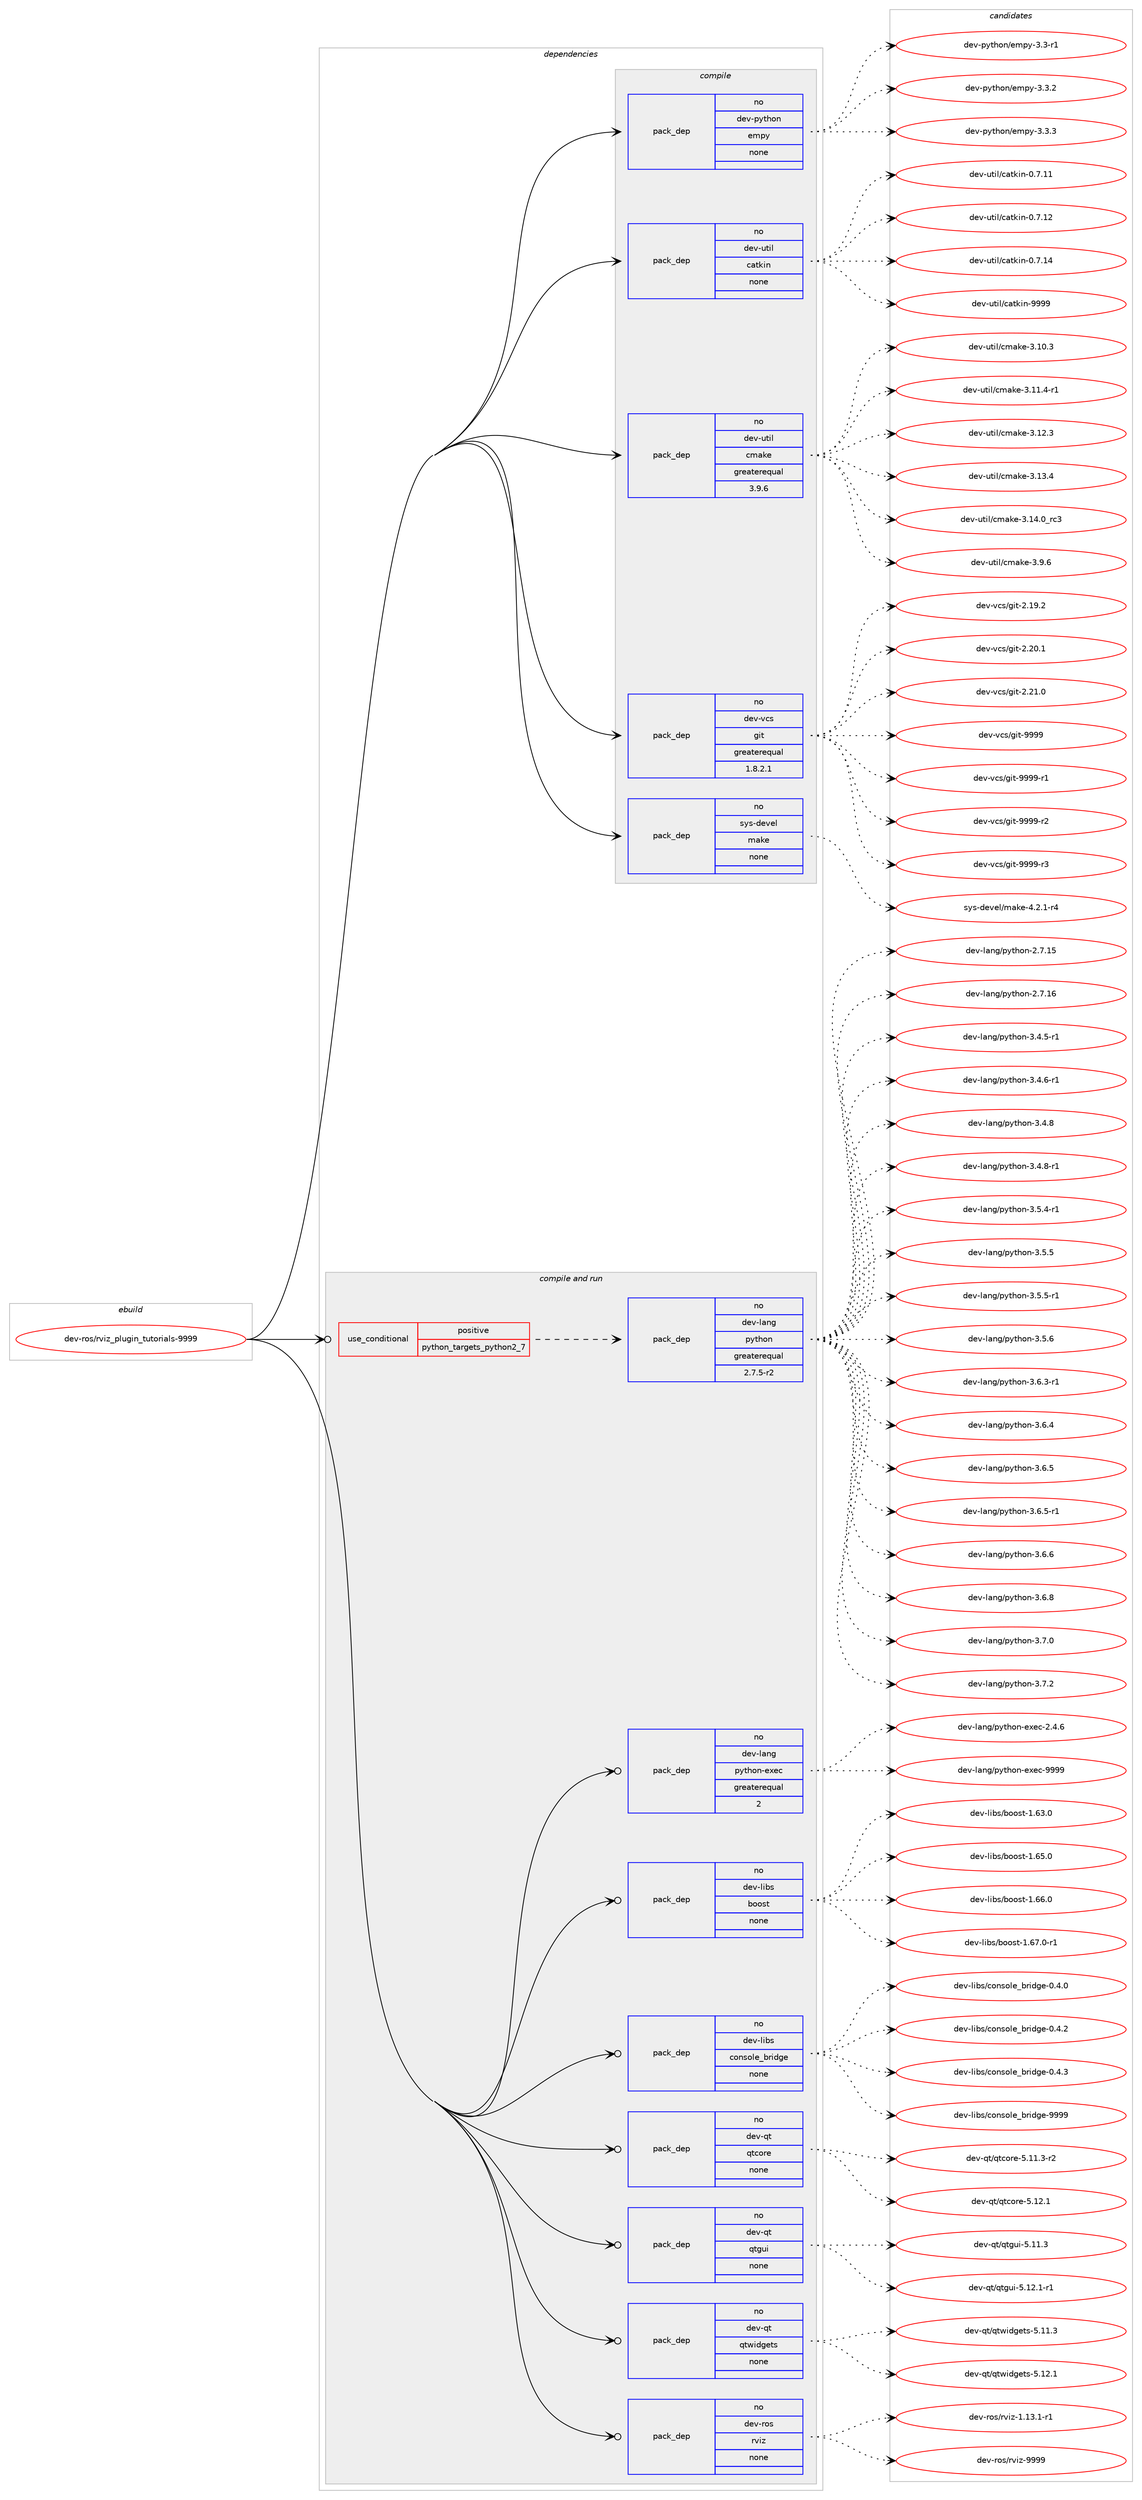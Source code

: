digraph prolog {

# *************
# Graph options
# *************

newrank=true;
concentrate=true;
compound=true;
graph [rankdir=LR,fontname=Helvetica,fontsize=10,ranksep=1.5];#, ranksep=2.5, nodesep=0.2];
edge  [arrowhead=vee];
node  [fontname=Helvetica,fontsize=10];

# **********
# The ebuild
# **********

subgraph cluster_leftcol {
color=gray;
rank=same;
label=<<i>ebuild</i>>;
id [label="dev-ros/rviz_plugin_tutorials-9999", color=red, width=4, href="../dev-ros/rviz_plugin_tutorials-9999.svg"];
}

# ****************
# The dependencies
# ****************

subgraph cluster_midcol {
color=gray;
label=<<i>dependencies</i>>;
subgraph cluster_compile {
fillcolor="#eeeeee";
style=filled;
label=<<i>compile</i>>;
subgraph pack1056616 {
dependency1470593 [label=<<TABLE BORDER="0" CELLBORDER="1" CELLSPACING="0" CELLPADDING="4" WIDTH="220"><TR><TD ROWSPAN="6" CELLPADDING="30">pack_dep</TD></TR><TR><TD WIDTH="110">no</TD></TR><TR><TD>dev-python</TD></TR><TR><TD>empy</TD></TR><TR><TD>none</TD></TR><TR><TD></TD></TR></TABLE>>, shape=none, color=blue];
}
id:e -> dependency1470593:w [weight=20,style="solid",arrowhead="vee"];
subgraph pack1056617 {
dependency1470594 [label=<<TABLE BORDER="0" CELLBORDER="1" CELLSPACING="0" CELLPADDING="4" WIDTH="220"><TR><TD ROWSPAN="6" CELLPADDING="30">pack_dep</TD></TR><TR><TD WIDTH="110">no</TD></TR><TR><TD>dev-util</TD></TR><TR><TD>catkin</TD></TR><TR><TD>none</TD></TR><TR><TD></TD></TR></TABLE>>, shape=none, color=blue];
}
id:e -> dependency1470594:w [weight=20,style="solid",arrowhead="vee"];
subgraph pack1056618 {
dependency1470595 [label=<<TABLE BORDER="0" CELLBORDER="1" CELLSPACING="0" CELLPADDING="4" WIDTH="220"><TR><TD ROWSPAN="6" CELLPADDING="30">pack_dep</TD></TR><TR><TD WIDTH="110">no</TD></TR><TR><TD>dev-util</TD></TR><TR><TD>cmake</TD></TR><TR><TD>greaterequal</TD></TR><TR><TD>3.9.6</TD></TR></TABLE>>, shape=none, color=blue];
}
id:e -> dependency1470595:w [weight=20,style="solid",arrowhead="vee"];
subgraph pack1056619 {
dependency1470596 [label=<<TABLE BORDER="0" CELLBORDER="1" CELLSPACING="0" CELLPADDING="4" WIDTH="220"><TR><TD ROWSPAN="6" CELLPADDING="30">pack_dep</TD></TR><TR><TD WIDTH="110">no</TD></TR><TR><TD>dev-vcs</TD></TR><TR><TD>git</TD></TR><TR><TD>greaterequal</TD></TR><TR><TD>1.8.2.1</TD></TR></TABLE>>, shape=none, color=blue];
}
id:e -> dependency1470596:w [weight=20,style="solid",arrowhead="vee"];
subgraph pack1056620 {
dependency1470597 [label=<<TABLE BORDER="0" CELLBORDER="1" CELLSPACING="0" CELLPADDING="4" WIDTH="220"><TR><TD ROWSPAN="6" CELLPADDING="30">pack_dep</TD></TR><TR><TD WIDTH="110">no</TD></TR><TR><TD>sys-devel</TD></TR><TR><TD>make</TD></TR><TR><TD>none</TD></TR><TR><TD></TD></TR></TABLE>>, shape=none, color=blue];
}
id:e -> dependency1470597:w [weight=20,style="solid",arrowhead="vee"];
}
subgraph cluster_compileandrun {
fillcolor="#eeeeee";
style=filled;
label=<<i>compile and run</i>>;
subgraph cond390587 {
dependency1470598 [label=<<TABLE BORDER="0" CELLBORDER="1" CELLSPACING="0" CELLPADDING="4"><TR><TD ROWSPAN="3" CELLPADDING="10">use_conditional</TD></TR><TR><TD>positive</TD></TR><TR><TD>python_targets_python2_7</TD></TR></TABLE>>, shape=none, color=red];
subgraph pack1056621 {
dependency1470599 [label=<<TABLE BORDER="0" CELLBORDER="1" CELLSPACING="0" CELLPADDING="4" WIDTH="220"><TR><TD ROWSPAN="6" CELLPADDING="30">pack_dep</TD></TR><TR><TD WIDTH="110">no</TD></TR><TR><TD>dev-lang</TD></TR><TR><TD>python</TD></TR><TR><TD>greaterequal</TD></TR><TR><TD>2.7.5-r2</TD></TR></TABLE>>, shape=none, color=blue];
}
dependency1470598:e -> dependency1470599:w [weight=20,style="dashed",arrowhead="vee"];
}
id:e -> dependency1470598:w [weight=20,style="solid",arrowhead="odotvee"];
subgraph pack1056622 {
dependency1470600 [label=<<TABLE BORDER="0" CELLBORDER="1" CELLSPACING="0" CELLPADDING="4" WIDTH="220"><TR><TD ROWSPAN="6" CELLPADDING="30">pack_dep</TD></TR><TR><TD WIDTH="110">no</TD></TR><TR><TD>dev-lang</TD></TR><TR><TD>python-exec</TD></TR><TR><TD>greaterequal</TD></TR><TR><TD>2</TD></TR></TABLE>>, shape=none, color=blue];
}
id:e -> dependency1470600:w [weight=20,style="solid",arrowhead="odotvee"];
subgraph pack1056623 {
dependency1470601 [label=<<TABLE BORDER="0" CELLBORDER="1" CELLSPACING="0" CELLPADDING="4" WIDTH="220"><TR><TD ROWSPAN="6" CELLPADDING="30">pack_dep</TD></TR><TR><TD WIDTH="110">no</TD></TR><TR><TD>dev-libs</TD></TR><TR><TD>boost</TD></TR><TR><TD>none</TD></TR><TR><TD></TD></TR></TABLE>>, shape=none, color=blue];
}
id:e -> dependency1470601:w [weight=20,style="solid",arrowhead="odotvee"];
subgraph pack1056624 {
dependency1470602 [label=<<TABLE BORDER="0" CELLBORDER="1" CELLSPACING="0" CELLPADDING="4" WIDTH="220"><TR><TD ROWSPAN="6" CELLPADDING="30">pack_dep</TD></TR><TR><TD WIDTH="110">no</TD></TR><TR><TD>dev-libs</TD></TR><TR><TD>console_bridge</TD></TR><TR><TD>none</TD></TR><TR><TD></TD></TR></TABLE>>, shape=none, color=blue];
}
id:e -> dependency1470602:w [weight=20,style="solid",arrowhead="odotvee"];
subgraph pack1056625 {
dependency1470603 [label=<<TABLE BORDER="0" CELLBORDER="1" CELLSPACING="0" CELLPADDING="4" WIDTH="220"><TR><TD ROWSPAN="6" CELLPADDING="30">pack_dep</TD></TR><TR><TD WIDTH="110">no</TD></TR><TR><TD>dev-qt</TD></TR><TR><TD>qtcore</TD></TR><TR><TD>none</TD></TR><TR><TD></TD></TR></TABLE>>, shape=none, color=blue];
}
id:e -> dependency1470603:w [weight=20,style="solid",arrowhead="odotvee"];
subgraph pack1056626 {
dependency1470604 [label=<<TABLE BORDER="0" CELLBORDER="1" CELLSPACING="0" CELLPADDING="4" WIDTH="220"><TR><TD ROWSPAN="6" CELLPADDING="30">pack_dep</TD></TR><TR><TD WIDTH="110">no</TD></TR><TR><TD>dev-qt</TD></TR><TR><TD>qtgui</TD></TR><TR><TD>none</TD></TR><TR><TD></TD></TR></TABLE>>, shape=none, color=blue];
}
id:e -> dependency1470604:w [weight=20,style="solid",arrowhead="odotvee"];
subgraph pack1056627 {
dependency1470605 [label=<<TABLE BORDER="0" CELLBORDER="1" CELLSPACING="0" CELLPADDING="4" WIDTH="220"><TR><TD ROWSPAN="6" CELLPADDING="30">pack_dep</TD></TR><TR><TD WIDTH="110">no</TD></TR><TR><TD>dev-qt</TD></TR><TR><TD>qtwidgets</TD></TR><TR><TD>none</TD></TR><TR><TD></TD></TR></TABLE>>, shape=none, color=blue];
}
id:e -> dependency1470605:w [weight=20,style="solid",arrowhead="odotvee"];
subgraph pack1056628 {
dependency1470606 [label=<<TABLE BORDER="0" CELLBORDER="1" CELLSPACING="0" CELLPADDING="4" WIDTH="220"><TR><TD ROWSPAN="6" CELLPADDING="30">pack_dep</TD></TR><TR><TD WIDTH="110">no</TD></TR><TR><TD>dev-ros</TD></TR><TR><TD>rviz</TD></TR><TR><TD>none</TD></TR><TR><TD></TD></TR></TABLE>>, shape=none, color=blue];
}
id:e -> dependency1470606:w [weight=20,style="solid",arrowhead="odotvee"];
}
subgraph cluster_run {
fillcolor="#eeeeee";
style=filled;
label=<<i>run</i>>;
}
}

# **************
# The candidates
# **************

subgraph cluster_choices {
rank=same;
color=gray;
label=<<i>candidates</i>>;

subgraph choice1056616 {
color=black;
nodesep=1;
choice1001011184511212111610411111047101109112121455146514511449 [label="dev-python/empy-3.3-r1", color=red, width=4,href="../dev-python/empy-3.3-r1.svg"];
choice1001011184511212111610411111047101109112121455146514650 [label="dev-python/empy-3.3.2", color=red, width=4,href="../dev-python/empy-3.3.2.svg"];
choice1001011184511212111610411111047101109112121455146514651 [label="dev-python/empy-3.3.3", color=red, width=4,href="../dev-python/empy-3.3.3.svg"];
dependency1470593:e -> choice1001011184511212111610411111047101109112121455146514511449:w [style=dotted,weight="100"];
dependency1470593:e -> choice1001011184511212111610411111047101109112121455146514650:w [style=dotted,weight="100"];
dependency1470593:e -> choice1001011184511212111610411111047101109112121455146514651:w [style=dotted,weight="100"];
}
subgraph choice1056617 {
color=black;
nodesep=1;
choice1001011184511711610510847999711610710511045484655464949 [label="dev-util/catkin-0.7.11", color=red, width=4,href="../dev-util/catkin-0.7.11.svg"];
choice1001011184511711610510847999711610710511045484655464950 [label="dev-util/catkin-0.7.12", color=red, width=4,href="../dev-util/catkin-0.7.12.svg"];
choice1001011184511711610510847999711610710511045484655464952 [label="dev-util/catkin-0.7.14", color=red, width=4,href="../dev-util/catkin-0.7.14.svg"];
choice100101118451171161051084799971161071051104557575757 [label="dev-util/catkin-9999", color=red, width=4,href="../dev-util/catkin-9999.svg"];
dependency1470594:e -> choice1001011184511711610510847999711610710511045484655464949:w [style=dotted,weight="100"];
dependency1470594:e -> choice1001011184511711610510847999711610710511045484655464950:w [style=dotted,weight="100"];
dependency1470594:e -> choice1001011184511711610510847999711610710511045484655464952:w [style=dotted,weight="100"];
dependency1470594:e -> choice100101118451171161051084799971161071051104557575757:w [style=dotted,weight="100"];
}
subgraph choice1056618 {
color=black;
nodesep=1;
choice1001011184511711610510847991099710710145514649484651 [label="dev-util/cmake-3.10.3", color=red, width=4,href="../dev-util/cmake-3.10.3.svg"];
choice10010111845117116105108479910997107101455146494946524511449 [label="dev-util/cmake-3.11.4-r1", color=red, width=4,href="../dev-util/cmake-3.11.4-r1.svg"];
choice1001011184511711610510847991099710710145514649504651 [label="dev-util/cmake-3.12.3", color=red, width=4,href="../dev-util/cmake-3.12.3.svg"];
choice1001011184511711610510847991099710710145514649514652 [label="dev-util/cmake-3.13.4", color=red, width=4,href="../dev-util/cmake-3.13.4.svg"];
choice1001011184511711610510847991099710710145514649524648951149951 [label="dev-util/cmake-3.14.0_rc3", color=red, width=4,href="../dev-util/cmake-3.14.0_rc3.svg"];
choice10010111845117116105108479910997107101455146574654 [label="dev-util/cmake-3.9.6", color=red, width=4,href="../dev-util/cmake-3.9.6.svg"];
dependency1470595:e -> choice1001011184511711610510847991099710710145514649484651:w [style=dotted,weight="100"];
dependency1470595:e -> choice10010111845117116105108479910997107101455146494946524511449:w [style=dotted,weight="100"];
dependency1470595:e -> choice1001011184511711610510847991099710710145514649504651:w [style=dotted,weight="100"];
dependency1470595:e -> choice1001011184511711610510847991099710710145514649514652:w [style=dotted,weight="100"];
dependency1470595:e -> choice1001011184511711610510847991099710710145514649524648951149951:w [style=dotted,weight="100"];
dependency1470595:e -> choice10010111845117116105108479910997107101455146574654:w [style=dotted,weight="100"];
}
subgraph choice1056619 {
color=black;
nodesep=1;
choice10010111845118991154710310511645504649574650 [label="dev-vcs/git-2.19.2", color=red, width=4,href="../dev-vcs/git-2.19.2.svg"];
choice10010111845118991154710310511645504650484649 [label="dev-vcs/git-2.20.1", color=red, width=4,href="../dev-vcs/git-2.20.1.svg"];
choice10010111845118991154710310511645504650494648 [label="dev-vcs/git-2.21.0", color=red, width=4,href="../dev-vcs/git-2.21.0.svg"];
choice1001011184511899115471031051164557575757 [label="dev-vcs/git-9999", color=red, width=4,href="../dev-vcs/git-9999.svg"];
choice10010111845118991154710310511645575757574511449 [label="dev-vcs/git-9999-r1", color=red, width=4,href="../dev-vcs/git-9999-r1.svg"];
choice10010111845118991154710310511645575757574511450 [label="dev-vcs/git-9999-r2", color=red, width=4,href="../dev-vcs/git-9999-r2.svg"];
choice10010111845118991154710310511645575757574511451 [label="dev-vcs/git-9999-r3", color=red, width=4,href="../dev-vcs/git-9999-r3.svg"];
dependency1470596:e -> choice10010111845118991154710310511645504649574650:w [style=dotted,weight="100"];
dependency1470596:e -> choice10010111845118991154710310511645504650484649:w [style=dotted,weight="100"];
dependency1470596:e -> choice10010111845118991154710310511645504650494648:w [style=dotted,weight="100"];
dependency1470596:e -> choice1001011184511899115471031051164557575757:w [style=dotted,weight="100"];
dependency1470596:e -> choice10010111845118991154710310511645575757574511449:w [style=dotted,weight="100"];
dependency1470596:e -> choice10010111845118991154710310511645575757574511450:w [style=dotted,weight="100"];
dependency1470596:e -> choice10010111845118991154710310511645575757574511451:w [style=dotted,weight="100"];
}
subgraph choice1056620 {
color=black;
nodesep=1;
choice1151211154510010111810110847109971071014552465046494511452 [label="sys-devel/make-4.2.1-r4", color=red, width=4,href="../sys-devel/make-4.2.1-r4.svg"];
dependency1470597:e -> choice1151211154510010111810110847109971071014552465046494511452:w [style=dotted,weight="100"];
}
subgraph choice1056621 {
color=black;
nodesep=1;
choice10010111845108971101034711212111610411111045504655464953 [label="dev-lang/python-2.7.15", color=red, width=4,href="../dev-lang/python-2.7.15.svg"];
choice10010111845108971101034711212111610411111045504655464954 [label="dev-lang/python-2.7.16", color=red, width=4,href="../dev-lang/python-2.7.16.svg"];
choice1001011184510897110103471121211161041111104551465246534511449 [label="dev-lang/python-3.4.5-r1", color=red, width=4,href="../dev-lang/python-3.4.5-r1.svg"];
choice1001011184510897110103471121211161041111104551465246544511449 [label="dev-lang/python-3.4.6-r1", color=red, width=4,href="../dev-lang/python-3.4.6-r1.svg"];
choice100101118451089711010347112121116104111110455146524656 [label="dev-lang/python-3.4.8", color=red, width=4,href="../dev-lang/python-3.4.8.svg"];
choice1001011184510897110103471121211161041111104551465246564511449 [label="dev-lang/python-3.4.8-r1", color=red, width=4,href="../dev-lang/python-3.4.8-r1.svg"];
choice1001011184510897110103471121211161041111104551465346524511449 [label="dev-lang/python-3.5.4-r1", color=red, width=4,href="../dev-lang/python-3.5.4-r1.svg"];
choice100101118451089711010347112121116104111110455146534653 [label="dev-lang/python-3.5.5", color=red, width=4,href="../dev-lang/python-3.5.5.svg"];
choice1001011184510897110103471121211161041111104551465346534511449 [label="dev-lang/python-3.5.5-r1", color=red, width=4,href="../dev-lang/python-3.5.5-r1.svg"];
choice100101118451089711010347112121116104111110455146534654 [label="dev-lang/python-3.5.6", color=red, width=4,href="../dev-lang/python-3.5.6.svg"];
choice1001011184510897110103471121211161041111104551465446514511449 [label="dev-lang/python-3.6.3-r1", color=red, width=4,href="../dev-lang/python-3.6.3-r1.svg"];
choice100101118451089711010347112121116104111110455146544652 [label="dev-lang/python-3.6.4", color=red, width=4,href="../dev-lang/python-3.6.4.svg"];
choice100101118451089711010347112121116104111110455146544653 [label="dev-lang/python-3.6.5", color=red, width=4,href="../dev-lang/python-3.6.5.svg"];
choice1001011184510897110103471121211161041111104551465446534511449 [label="dev-lang/python-3.6.5-r1", color=red, width=4,href="../dev-lang/python-3.6.5-r1.svg"];
choice100101118451089711010347112121116104111110455146544654 [label="dev-lang/python-3.6.6", color=red, width=4,href="../dev-lang/python-3.6.6.svg"];
choice100101118451089711010347112121116104111110455146544656 [label="dev-lang/python-3.6.8", color=red, width=4,href="../dev-lang/python-3.6.8.svg"];
choice100101118451089711010347112121116104111110455146554648 [label="dev-lang/python-3.7.0", color=red, width=4,href="../dev-lang/python-3.7.0.svg"];
choice100101118451089711010347112121116104111110455146554650 [label="dev-lang/python-3.7.2", color=red, width=4,href="../dev-lang/python-3.7.2.svg"];
dependency1470599:e -> choice10010111845108971101034711212111610411111045504655464953:w [style=dotted,weight="100"];
dependency1470599:e -> choice10010111845108971101034711212111610411111045504655464954:w [style=dotted,weight="100"];
dependency1470599:e -> choice1001011184510897110103471121211161041111104551465246534511449:w [style=dotted,weight="100"];
dependency1470599:e -> choice1001011184510897110103471121211161041111104551465246544511449:w [style=dotted,weight="100"];
dependency1470599:e -> choice100101118451089711010347112121116104111110455146524656:w [style=dotted,weight="100"];
dependency1470599:e -> choice1001011184510897110103471121211161041111104551465246564511449:w [style=dotted,weight="100"];
dependency1470599:e -> choice1001011184510897110103471121211161041111104551465346524511449:w [style=dotted,weight="100"];
dependency1470599:e -> choice100101118451089711010347112121116104111110455146534653:w [style=dotted,weight="100"];
dependency1470599:e -> choice1001011184510897110103471121211161041111104551465346534511449:w [style=dotted,weight="100"];
dependency1470599:e -> choice100101118451089711010347112121116104111110455146534654:w [style=dotted,weight="100"];
dependency1470599:e -> choice1001011184510897110103471121211161041111104551465446514511449:w [style=dotted,weight="100"];
dependency1470599:e -> choice100101118451089711010347112121116104111110455146544652:w [style=dotted,weight="100"];
dependency1470599:e -> choice100101118451089711010347112121116104111110455146544653:w [style=dotted,weight="100"];
dependency1470599:e -> choice1001011184510897110103471121211161041111104551465446534511449:w [style=dotted,weight="100"];
dependency1470599:e -> choice100101118451089711010347112121116104111110455146544654:w [style=dotted,weight="100"];
dependency1470599:e -> choice100101118451089711010347112121116104111110455146544656:w [style=dotted,weight="100"];
dependency1470599:e -> choice100101118451089711010347112121116104111110455146554648:w [style=dotted,weight="100"];
dependency1470599:e -> choice100101118451089711010347112121116104111110455146554650:w [style=dotted,weight="100"];
}
subgraph choice1056622 {
color=black;
nodesep=1;
choice1001011184510897110103471121211161041111104510112010199455046524654 [label="dev-lang/python-exec-2.4.6", color=red, width=4,href="../dev-lang/python-exec-2.4.6.svg"];
choice10010111845108971101034711212111610411111045101120101994557575757 [label="dev-lang/python-exec-9999", color=red, width=4,href="../dev-lang/python-exec-9999.svg"];
dependency1470600:e -> choice1001011184510897110103471121211161041111104510112010199455046524654:w [style=dotted,weight="100"];
dependency1470600:e -> choice10010111845108971101034711212111610411111045101120101994557575757:w [style=dotted,weight="100"];
}
subgraph choice1056623 {
color=black;
nodesep=1;
choice1001011184510810598115479811111111511645494654514648 [label="dev-libs/boost-1.63.0", color=red, width=4,href="../dev-libs/boost-1.63.0.svg"];
choice1001011184510810598115479811111111511645494654534648 [label="dev-libs/boost-1.65.0", color=red, width=4,href="../dev-libs/boost-1.65.0.svg"];
choice1001011184510810598115479811111111511645494654544648 [label="dev-libs/boost-1.66.0", color=red, width=4,href="../dev-libs/boost-1.66.0.svg"];
choice10010111845108105981154798111111115116454946545546484511449 [label="dev-libs/boost-1.67.0-r1", color=red, width=4,href="../dev-libs/boost-1.67.0-r1.svg"];
dependency1470601:e -> choice1001011184510810598115479811111111511645494654514648:w [style=dotted,weight="100"];
dependency1470601:e -> choice1001011184510810598115479811111111511645494654534648:w [style=dotted,weight="100"];
dependency1470601:e -> choice1001011184510810598115479811111111511645494654544648:w [style=dotted,weight="100"];
dependency1470601:e -> choice10010111845108105981154798111111115116454946545546484511449:w [style=dotted,weight="100"];
}
subgraph choice1056624 {
color=black;
nodesep=1;
choice100101118451081059811547991111101151111081019598114105100103101454846524648 [label="dev-libs/console_bridge-0.4.0", color=red, width=4,href="../dev-libs/console_bridge-0.4.0.svg"];
choice100101118451081059811547991111101151111081019598114105100103101454846524650 [label="dev-libs/console_bridge-0.4.2", color=red, width=4,href="../dev-libs/console_bridge-0.4.2.svg"];
choice100101118451081059811547991111101151111081019598114105100103101454846524651 [label="dev-libs/console_bridge-0.4.3", color=red, width=4,href="../dev-libs/console_bridge-0.4.3.svg"];
choice1001011184510810598115479911111011511110810195981141051001031014557575757 [label="dev-libs/console_bridge-9999", color=red, width=4,href="../dev-libs/console_bridge-9999.svg"];
dependency1470602:e -> choice100101118451081059811547991111101151111081019598114105100103101454846524648:w [style=dotted,weight="100"];
dependency1470602:e -> choice100101118451081059811547991111101151111081019598114105100103101454846524650:w [style=dotted,weight="100"];
dependency1470602:e -> choice100101118451081059811547991111101151111081019598114105100103101454846524651:w [style=dotted,weight="100"];
dependency1470602:e -> choice1001011184510810598115479911111011511110810195981141051001031014557575757:w [style=dotted,weight="100"];
}
subgraph choice1056625 {
color=black;
nodesep=1;
choice100101118451131164711311699111114101455346494946514511450 [label="dev-qt/qtcore-5.11.3-r2", color=red, width=4,href="../dev-qt/qtcore-5.11.3-r2.svg"];
choice10010111845113116471131169911111410145534649504649 [label="dev-qt/qtcore-5.12.1", color=red, width=4,href="../dev-qt/qtcore-5.12.1.svg"];
dependency1470603:e -> choice100101118451131164711311699111114101455346494946514511450:w [style=dotted,weight="100"];
dependency1470603:e -> choice10010111845113116471131169911111410145534649504649:w [style=dotted,weight="100"];
}
subgraph choice1056626 {
color=black;
nodesep=1;
choice100101118451131164711311610311710545534649494651 [label="dev-qt/qtgui-5.11.3", color=red, width=4,href="../dev-qt/qtgui-5.11.3.svg"];
choice1001011184511311647113116103117105455346495046494511449 [label="dev-qt/qtgui-5.12.1-r1", color=red, width=4,href="../dev-qt/qtgui-5.12.1-r1.svg"];
dependency1470604:e -> choice100101118451131164711311610311710545534649494651:w [style=dotted,weight="100"];
dependency1470604:e -> choice1001011184511311647113116103117105455346495046494511449:w [style=dotted,weight="100"];
}
subgraph choice1056627 {
color=black;
nodesep=1;
choice100101118451131164711311611910510010310111611545534649494651 [label="dev-qt/qtwidgets-5.11.3", color=red, width=4,href="../dev-qt/qtwidgets-5.11.3.svg"];
choice100101118451131164711311611910510010310111611545534649504649 [label="dev-qt/qtwidgets-5.12.1", color=red, width=4,href="../dev-qt/qtwidgets-5.12.1.svg"];
dependency1470605:e -> choice100101118451131164711311611910510010310111611545534649494651:w [style=dotted,weight="100"];
dependency1470605:e -> choice100101118451131164711311611910510010310111611545534649504649:w [style=dotted,weight="100"];
}
subgraph choice1056628 {
color=black;
nodesep=1;
choice1001011184511411111547114118105122454946495146494511449 [label="dev-ros/rviz-1.13.1-r1", color=red, width=4,href="../dev-ros/rviz-1.13.1-r1.svg"];
choice10010111845114111115471141181051224557575757 [label="dev-ros/rviz-9999", color=red, width=4,href="../dev-ros/rviz-9999.svg"];
dependency1470606:e -> choice1001011184511411111547114118105122454946495146494511449:w [style=dotted,weight="100"];
dependency1470606:e -> choice10010111845114111115471141181051224557575757:w [style=dotted,weight="100"];
}
}

}
